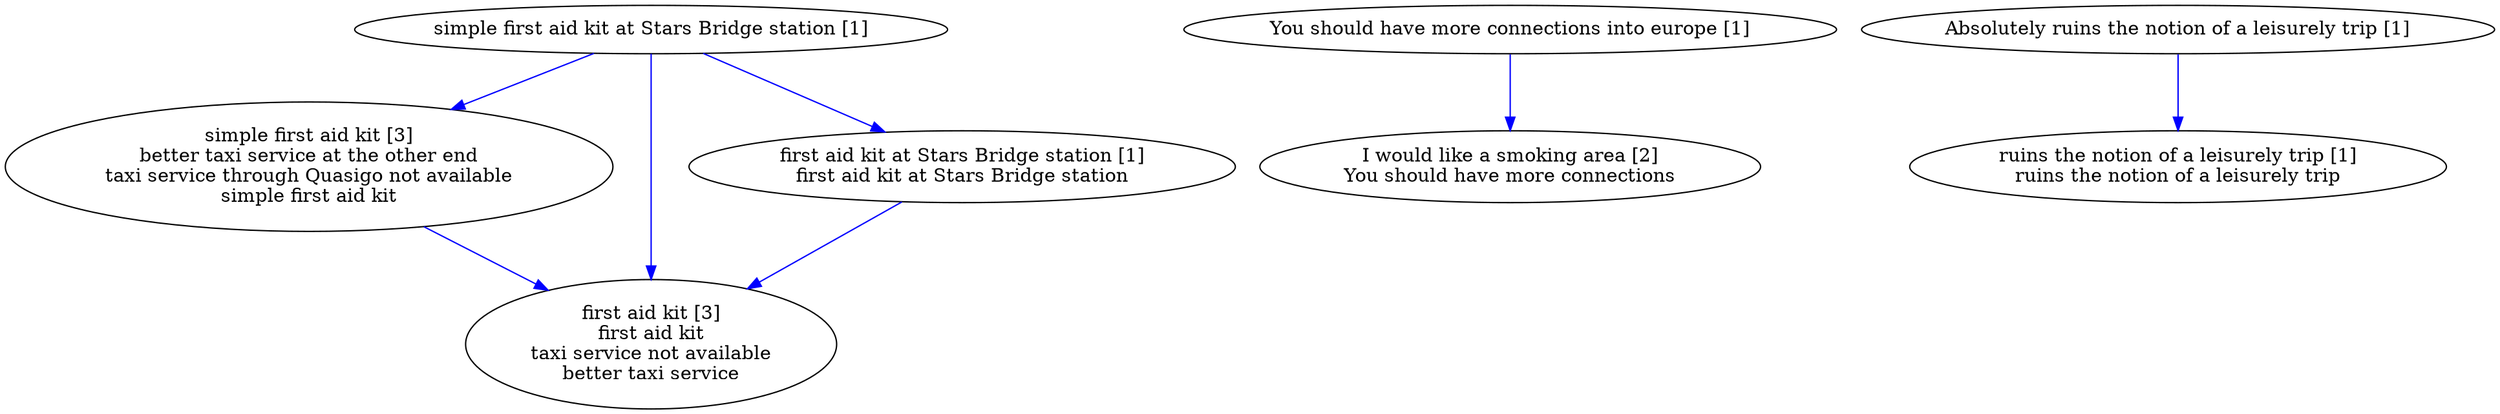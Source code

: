 digraph collapsedGraph {
"simple first aid kit [3]\nbetter taxi service at the other end\ntaxi service through Quasigo not available\nsimple first aid kit""I would like a smoking area [2]\nYou should have more connections""first aid kit [3]\nfirst aid kit\ntaxi service not available\nbetter taxi service""Absolutely ruins the notion of a leisurely trip [1]""ruins the notion of a leisurely trip [1]\nruins the notion of a leisurely trip""You should have more connections into europe [1]""simple first aid kit at Stars Bridge station [1]""first aid kit at Stars Bridge station [1]\nfirst aid kit at Stars Bridge station""simple first aid kit [3]\nbetter taxi service at the other end\ntaxi service through Quasigo not available\nsimple first aid kit" -> "first aid kit [3]\nfirst aid kit\ntaxi service not available\nbetter taxi service" [color=blue]
"first aid kit at Stars Bridge station [1]\nfirst aid kit at Stars Bridge station" -> "first aid kit [3]\nfirst aid kit\ntaxi service not available\nbetter taxi service" [color=blue]
"simple first aid kit at Stars Bridge station [1]" -> "first aid kit [3]\nfirst aid kit\ntaxi service not available\nbetter taxi service" [color=blue]
"You should have more connections into europe [1]" -> "I would like a smoking area [2]\nYou should have more connections" [color=blue]
"Absolutely ruins the notion of a leisurely trip [1]" -> "ruins the notion of a leisurely trip [1]\nruins the notion of a leisurely trip" [color=blue]
"simple first aid kit at Stars Bridge station [1]" -> "first aid kit at Stars Bridge station [1]\nfirst aid kit at Stars Bridge station" [color=blue]
"simple first aid kit at Stars Bridge station [1]" -> "simple first aid kit [3]\nbetter taxi service at the other end\ntaxi service through Quasigo not available\nsimple first aid kit" [color=blue]
}